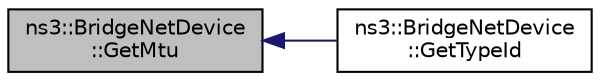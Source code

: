 digraph "ns3::BridgeNetDevice::GetMtu"
{
  edge [fontname="Helvetica",fontsize="10",labelfontname="Helvetica",labelfontsize="10"];
  node [fontname="Helvetica",fontsize="10",shape=record];
  rankdir="LR";
  Node1 [label="ns3::BridgeNetDevice\l::GetMtu",height=0.2,width=0.4,color="black", fillcolor="grey75", style="filled", fontcolor="black"];
  Node1 -> Node2 [dir="back",color="midnightblue",fontsize="10",style="solid"];
  Node2 [label="ns3::BridgeNetDevice\l::GetTypeId",height=0.2,width=0.4,color="black", fillcolor="white", style="filled",URL="$d9/d8d/classns3_1_1BridgeNetDevice.html#a9c8adb9ce413618caaa052929b69a6c9",tooltip="Get the type ID. "];
}
